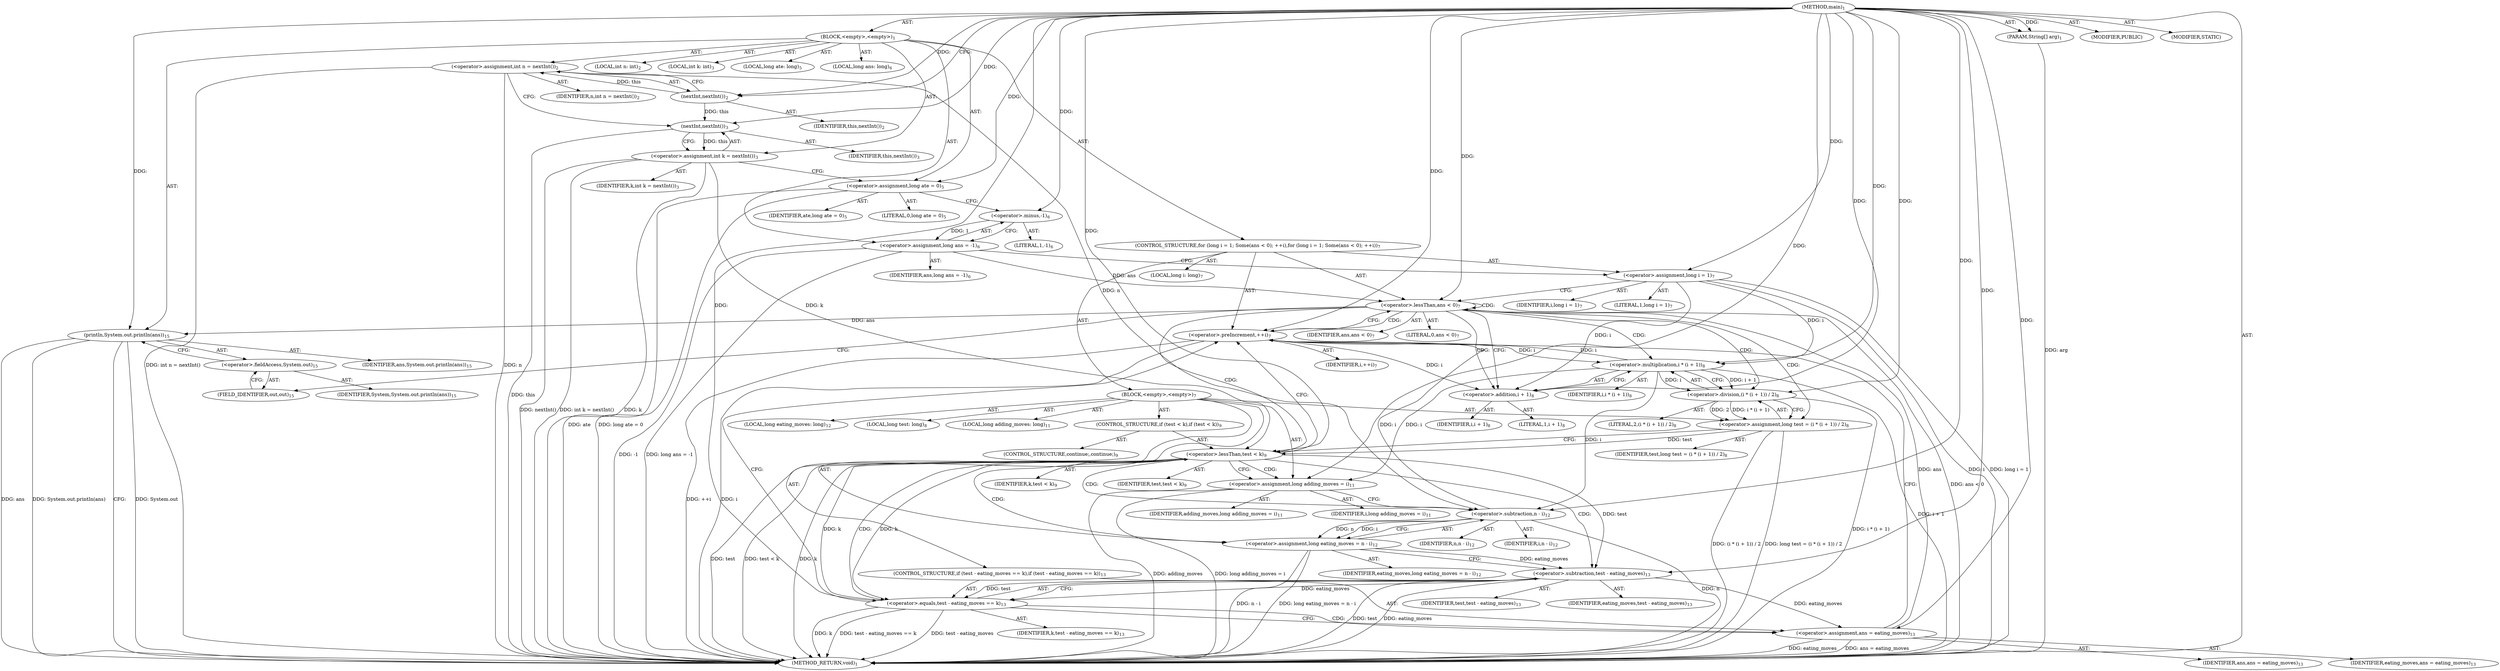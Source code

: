 digraph "main" {  
"17" [label = <(METHOD,main)<SUB>1</SUB>> ]
"18" [label = <(PARAM,String[] arg)<SUB>1</SUB>> ]
"19" [label = <(BLOCK,&lt;empty&gt;,&lt;empty&gt;)<SUB>1</SUB>> ]
"20" [label = <(LOCAL,int n: int)<SUB>2</SUB>> ]
"21" [label = <(&lt;operator&gt;.assignment,int n = nextInt())<SUB>2</SUB>> ]
"22" [label = <(IDENTIFIER,n,int n = nextInt())<SUB>2</SUB>> ]
"23" [label = <(nextInt,nextInt())<SUB>2</SUB>> ]
"24" [label = <(IDENTIFIER,this,nextInt())<SUB>2</SUB>> ]
"25" [label = <(LOCAL,int k: int)<SUB>3</SUB>> ]
"26" [label = <(&lt;operator&gt;.assignment,int k = nextInt())<SUB>3</SUB>> ]
"27" [label = <(IDENTIFIER,k,int k = nextInt())<SUB>3</SUB>> ]
"28" [label = <(nextInt,nextInt())<SUB>3</SUB>> ]
"29" [label = <(IDENTIFIER,this,nextInt())<SUB>3</SUB>> ]
"30" [label = <(LOCAL,long ate: long)<SUB>5</SUB>> ]
"31" [label = <(&lt;operator&gt;.assignment,long ate = 0)<SUB>5</SUB>> ]
"32" [label = <(IDENTIFIER,ate,long ate = 0)<SUB>5</SUB>> ]
"33" [label = <(LITERAL,0,long ate = 0)<SUB>5</SUB>> ]
"34" [label = <(LOCAL,long ans: long)<SUB>6</SUB>> ]
"35" [label = <(&lt;operator&gt;.assignment,long ans = -1)<SUB>6</SUB>> ]
"36" [label = <(IDENTIFIER,ans,long ans = -1)<SUB>6</SUB>> ]
"37" [label = <(&lt;operator&gt;.minus,-1)<SUB>6</SUB>> ]
"38" [label = <(LITERAL,1,-1)<SUB>6</SUB>> ]
"39" [label = <(CONTROL_STRUCTURE,for (long i = 1; Some(ans &lt; 0); ++i),for (long i = 1; Some(ans &lt; 0); ++i))<SUB>7</SUB>> ]
"40" [label = <(LOCAL,long i: long)<SUB>7</SUB>> ]
"41" [label = <(&lt;operator&gt;.assignment,long i = 1)<SUB>7</SUB>> ]
"42" [label = <(IDENTIFIER,i,long i = 1)<SUB>7</SUB>> ]
"43" [label = <(LITERAL,1,long i = 1)<SUB>7</SUB>> ]
"44" [label = <(&lt;operator&gt;.lessThan,ans &lt; 0)<SUB>7</SUB>> ]
"45" [label = <(IDENTIFIER,ans,ans &lt; 0)<SUB>7</SUB>> ]
"46" [label = <(LITERAL,0,ans &lt; 0)<SUB>7</SUB>> ]
"47" [label = <(&lt;operator&gt;.preIncrement,++i)<SUB>7</SUB>> ]
"48" [label = <(IDENTIFIER,i,++i)<SUB>7</SUB>> ]
"49" [label = <(BLOCK,&lt;empty&gt;,&lt;empty&gt;)<SUB>7</SUB>> ]
"50" [label = <(LOCAL,long test: long)<SUB>8</SUB>> ]
"51" [label = <(&lt;operator&gt;.assignment,long test = (i * (i + 1)) / 2)<SUB>8</SUB>> ]
"52" [label = <(IDENTIFIER,test,long test = (i * (i + 1)) / 2)<SUB>8</SUB>> ]
"53" [label = <(&lt;operator&gt;.division,(i * (i + 1)) / 2)<SUB>8</SUB>> ]
"54" [label = <(&lt;operator&gt;.multiplication,i * (i + 1))<SUB>8</SUB>> ]
"55" [label = <(IDENTIFIER,i,i * (i + 1))<SUB>8</SUB>> ]
"56" [label = <(&lt;operator&gt;.addition,i + 1)<SUB>8</SUB>> ]
"57" [label = <(IDENTIFIER,i,i + 1)<SUB>8</SUB>> ]
"58" [label = <(LITERAL,1,i + 1)<SUB>8</SUB>> ]
"59" [label = <(LITERAL,2,(i * (i + 1)) / 2)<SUB>8</SUB>> ]
"60" [label = <(CONTROL_STRUCTURE,if (test &lt; k),if (test &lt; k))<SUB>9</SUB>> ]
"61" [label = <(&lt;operator&gt;.lessThan,test &lt; k)<SUB>9</SUB>> ]
"62" [label = <(IDENTIFIER,test,test &lt; k)<SUB>9</SUB>> ]
"63" [label = <(IDENTIFIER,k,test &lt; k)<SUB>9</SUB>> ]
"64" [label = <(CONTROL_STRUCTURE,continue;,continue;)<SUB>9</SUB>> ]
"65" [label = <(LOCAL,long adding_moves: long)<SUB>11</SUB>> ]
"66" [label = <(&lt;operator&gt;.assignment,long adding_moves = i)<SUB>11</SUB>> ]
"67" [label = <(IDENTIFIER,adding_moves,long adding_moves = i)<SUB>11</SUB>> ]
"68" [label = <(IDENTIFIER,i,long adding_moves = i)<SUB>11</SUB>> ]
"69" [label = <(LOCAL,long eating_moves: long)<SUB>12</SUB>> ]
"70" [label = <(&lt;operator&gt;.assignment,long eating_moves = n - i)<SUB>12</SUB>> ]
"71" [label = <(IDENTIFIER,eating_moves,long eating_moves = n - i)<SUB>12</SUB>> ]
"72" [label = <(&lt;operator&gt;.subtraction,n - i)<SUB>12</SUB>> ]
"73" [label = <(IDENTIFIER,n,n - i)<SUB>12</SUB>> ]
"74" [label = <(IDENTIFIER,i,n - i)<SUB>12</SUB>> ]
"75" [label = <(CONTROL_STRUCTURE,if (test - eating_moves == k),if (test - eating_moves == k))<SUB>13</SUB>> ]
"76" [label = <(&lt;operator&gt;.equals,test - eating_moves == k)<SUB>13</SUB>> ]
"77" [label = <(&lt;operator&gt;.subtraction,test - eating_moves)<SUB>13</SUB>> ]
"78" [label = <(IDENTIFIER,test,test - eating_moves)<SUB>13</SUB>> ]
"79" [label = <(IDENTIFIER,eating_moves,test - eating_moves)<SUB>13</SUB>> ]
"80" [label = <(IDENTIFIER,k,test - eating_moves == k)<SUB>13</SUB>> ]
"81" [label = <(&lt;operator&gt;.assignment,ans = eating_moves)<SUB>13</SUB>> ]
"82" [label = <(IDENTIFIER,ans,ans = eating_moves)<SUB>13</SUB>> ]
"83" [label = <(IDENTIFIER,eating_moves,ans = eating_moves)<SUB>13</SUB>> ]
"84" [label = <(println,System.out.println(ans))<SUB>15</SUB>> ]
"85" [label = <(&lt;operator&gt;.fieldAccess,System.out)<SUB>15</SUB>> ]
"86" [label = <(IDENTIFIER,System,System.out.println(ans))<SUB>15</SUB>> ]
"87" [label = <(FIELD_IDENTIFIER,out,out)<SUB>15</SUB>> ]
"88" [label = <(IDENTIFIER,ans,System.out.println(ans))<SUB>15</SUB>> ]
"89" [label = <(MODIFIER,PUBLIC)> ]
"90" [label = <(MODIFIER,STATIC)> ]
"91" [label = <(METHOD_RETURN,void)<SUB>1</SUB>> ]
  "17" -> "18"  [ label = "AST: "] 
  "17" -> "19"  [ label = "AST: "] 
  "17" -> "89"  [ label = "AST: "] 
  "17" -> "90"  [ label = "AST: "] 
  "17" -> "91"  [ label = "AST: "] 
  "19" -> "20"  [ label = "AST: "] 
  "19" -> "21"  [ label = "AST: "] 
  "19" -> "25"  [ label = "AST: "] 
  "19" -> "26"  [ label = "AST: "] 
  "19" -> "30"  [ label = "AST: "] 
  "19" -> "31"  [ label = "AST: "] 
  "19" -> "34"  [ label = "AST: "] 
  "19" -> "35"  [ label = "AST: "] 
  "19" -> "39"  [ label = "AST: "] 
  "19" -> "84"  [ label = "AST: "] 
  "21" -> "22"  [ label = "AST: "] 
  "21" -> "23"  [ label = "AST: "] 
  "23" -> "24"  [ label = "AST: "] 
  "26" -> "27"  [ label = "AST: "] 
  "26" -> "28"  [ label = "AST: "] 
  "28" -> "29"  [ label = "AST: "] 
  "31" -> "32"  [ label = "AST: "] 
  "31" -> "33"  [ label = "AST: "] 
  "35" -> "36"  [ label = "AST: "] 
  "35" -> "37"  [ label = "AST: "] 
  "37" -> "38"  [ label = "AST: "] 
  "39" -> "40"  [ label = "AST: "] 
  "39" -> "41"  [ label = "AST: "] 
  "39" -> "44"  [ label = "AST: "] 
  "39" -> "47"  [ label = "AST: "] 
  "39" -> "49"  [ label = "AST: "] 
  "41" -> "42"  [ label = "AST: "] 
  "41" -> "43"  [ label = "AST: "] 
  "44" -> "45"  [ label = "AST: "] 
  "44" -> "46"  [ label = "AST: "] 
  "47" -> "48"  [ label = "AST: "] 
  "49" -> "50"  [ label = "AST: "] 
  "49" -> "51"  [ label = "AST: "] 
  "49" -> "60"  [ label = "AST: "] 
  "49" -> "65"  [ label = "AST: "] 
  "49" -> "66"  [ label = "AST: "] 
  "49" -> "69"  [ label = "AST: "] 
  "49" -> "70"  [ label = "AST: "] 
  "49" -> "75"  [ label = "AST: "] 
  "51" -> "52"  [ label = "AST: "] 
  "51" -> "53"  [ label = "AST: "] 
  "53" -> "54"  [ label = "AST: "] 
  "53" -> "59"  [ label = "AST: "] 
  "54" -> "55"  [ label = "AST: "] 
  "54" -> "56"  [ label = "AST: "] 
  "56" -> "57"  [ label = "AST: "] 
  "56" -> "58"  [ label = "AST: "] 
  "60" -> "61"  [ label = "AST: "] 
  "60" -> "64"  [ label = "AST: "] 
  "61" -> "62"  [ label = "AST: "] 
  "61" -> "63"  [ label = "AST: "] 
  "66" -> "67"  [ label = "AST: "] 
  "66" -> "68"  [ label = "AST: "] 
  "70" -> "71"  [ label = "AST: "] 
  "70" -> "72"  [ label = "AST: "] 
  "72" -> "73"  [ label = "AST: "] 
  "72" -> "74"  [ label = "AST: "] 
  "75" -> "76"  [ label = "AST: "] 
  "75" -> "81"  [ label = "AST: "] 
  "76" -> "77"  [ label = "AST: "] 
  "76" -> "80"  [ label = "AST: "] 
  "77" -> "78"  [ label = "AST: "] 
  "77" -> "79"  [ label = "AST: "] 
  "81" -> "82"  [ label = "AST: "] 
  "81" -> "83"  [ label = "AST: "] 
  "84" -> "85"  [ label = "AST: "] 
  "84" -> "88"  [ label = "AST: "] 
  "85" -> "86"  [ label = "AST: "] 
  "85" -> "87"  [ label = "AST: "] 
  "21" -> "28"  [ label = "CFG: "] 
  "26" -> "31"  [ label = "CFG: "] 
  "31" -> "37"  [ label = "CFG: "] 
  "35" -> "41"  [ label = "CFG: "] 
  "84" -> "91"  [ label = "CFG: "] 
  "23" -> "21"  [ label = "CFG: "] 
  "28" -> "26"  [ label = "CFG: "] 
  "37" -> "35"  [ label = "CFG: "] 
  "41" -> "44"  [ label = "CFG: "] 
  "44" -> "56"  [ label = "CFG: "] 
  "44" -> "87"  [ label = "CFG: "] 
  "47" -> "44"  [ label = "CFG: "] 
  "85" -> "84"  [ label = "CFG: "] 
  "51" -> "61"  [ label = "CFG: "] 
  "66" -> "72"  [ label = "CFG: "] 
  "70" -> "77"  [ label = "CFG: "] 
  "87" -> "85"  [ label = "CFG: "] 
  "53" -> "51"  [ label = "CFG: "] 
  "61" -> "47"  [ label = "CFG: "] 
  "61" -> "66"  [ label = "CFG: "] 
  "72" -> "70"  [ label = "CFG: "] 
  "76" -> "81"  [ label = "CFG: "] 
  "76" -> "47"  [ label = "CFG: "] 
  "81" -> "47"  [ label = "CFG: "] 
  "54" -> "53"  [ label = "CFG: "] 
  "77" -> "76"  [ label = "CFG: "] 
  "56" -> "54"  [ label = "CFG: "] 
  "17" -> "23"  [ label = "CFG: "] 
  "18" -> "91"  [ label = "DDG: arg"] 
  "21" -> "91"  [ label = "DDG: n"] 
  "21" -> "91"  [ label = "DDG: int n = nextInt()"] 
  "26" -> "91"  [ label = "DDG: k"] 
  "28" -> "91"  [ label = "DDG: this"] 
  "26" -> "91"  [ label = "DDG: nextInt()"] 
  "26" -> "91"  [ label = "DDG: int k = nextInt()"] 
  "31" -> "91"  [ label = "DDG: ate"] 
  "31" -> "91"  [ label = "DDG: long ate = 0"] 
  "35" -> "91"  [ label = "DDG: -1"] 
  "35" -> "91"  [ label = "DDG: long ans = -1"] 
  "41" -> "91"  [ label = "DDG: i"] 
  "41" -> "91"  [ label = "DDG: long i = 1"] 
  "44" -> "91"  [ label = "DDG: ans &lt; 0"] 
  "84" -> "91"  [ label = "DDG: System.out"] 
  "84" -> "91"  [ label = "DDG: ans"] 
  "84" -> "91"  [ label = "DDG: System.out.println(ans)"] 
  "54" -> "91"  [ label = "DDG: i + 1"] 
  "53" -> "91"  [ label = "DDG: i * (i + 1)"] 
  "51" -> "91"  [ label = "DDG: (i * (i + 1)) / 2"] 
  "51" -> "91"  [ label = "DDG: long test = (i * (i + 1)) / 2"] 
  "61" -> "91"  [ label = "DDG: test"] 
  "61" -> "91"  [ label = "DDG: k"] 
  "61" -> "91"  [ label = "DDG: test &lt; k"] 
  "66" -> "91"  [ label = "DDG: adding_moves"] 
  "66" -> "91"  [ label = "DDG: long adding_moves = i"] 
  "72" -> "91"  [ label = "DDG: n"] 
  "70" -> "91"  [ label = "DDG: n - i"] 
  "70" -> "91"  [ label = "DDG: long eating_moves = n - i"] 
  "77" -> "91"  [ label = "DDG: test"] 
  "77" -> "91"  [ label = "DDG: eating_moves"] 
  "76" -> "91"  [ label = "DDG: test - eating_moves"] 
  "76" -> "91"  [ label = "DDG: k"] 
  "76" -> "91"  [ label = "DDG: test - eating_moves == k"] 
  "81" -> "91"  [ label = "DDG: eating_moves"] 
  "81" -> "91"  [ label = "DDG: ans = eating_moves"] 
  "47" -> "91"  [ label = "DDG: i"] 
  "47" -> "91"  [ label = "DDG: ++i"] 
  "17" -> "18"  [ label = "DDG: "] 
  "23" -> "21"  [ label = "DDG: this"] 
  "28" -> "26"  [ label = "DDG: this"] 
  "17" -> "31"  [ label = "DDG: "] 
  "37" -> "35"  [ label = "DDG: 1"] 
  "17" -> "41"  [ label = "DDG: "] 
  "44" -> "84"  [ label = "DDG: ans"] 
  "17" -> "84"  [ label = "DDG: "] 
  "17" -> "23"  [ label = "DDG: "] 
  "23" -> "28"  [ label = "DDG: this"] 
  "17" -> "28"  [ label = "DDG: "] 
  "17" -> "37"  [ label = "DDG: "] 
  "35" -> "44"  [ label = "DDG: ans"] 
  "81" -> "44"  [ label = "DDG: ans"] 
  "17" -> "44"  [ label = "DDG: "] 
  "54" -> "47"  [ label = "DDG: i"] 
  "72" -> "47"  [ label = "DDG: i"] 
  "17" -> "47"  [ label = "DDG: "] 
  "53" -> "51"  [ label = "DDG: i * (i + 1)"] 
  "53" -> "51"  [ label = "DDG: 2"] 
  "54" -> "66"  [ label = "DDG: i"] 
  "17" -> "66"  [ label = "DDG: "] 
  "72" -> "70"  [ label = "DDG: n"] 
  "72" -> "70"  [ label = "DDG: i"] 
  "77" -> "81"  [ label = "DDG: eating_moves"] 
  "17" -> "81"  [ label = "DDG: "] 
  "54" -> "53"  [ label = "DDG: i"] 
  "54" -> "53"  [ label = "DDG: i + 1"] 
  "17" -> "53"  [ label = "DDG: "] 
  "51" -> "61"  [ label = "DDG: test"] 
  "17" -> "61"  [ label = "DDG: "] 
  "26" -> "61"  [ label = "DDG: k"] 
  "76" -> "61"  [ label = "DDG: k"] 
  "21" -> "72"  [ label = "DDG: n"] 
  "17" -> "72"  [ label = "DDG: "] 
  "54" -> "72"  [ label = "DDG: i"] 
  "77" -> "76"  [ label = "DDG: test"] 
  "77" -> "76"  [ label = "DDG: eating_moves"] 
  "61" -> "76"  [ label = "DDG: k"] 
  "17" -> "76"  [ label = "DDG: "] 
  "17" -> "54"  [ label = "DDG: "] 
  "41" -> "54"  [ label = "DDG: i"] 
  "47" -> "54"  [ label = "DDG: i"] 
  "61" -> "77"  [ label = "DDG: test"] 
  "17" -> "77"  [ label = "DDG: "] 
  "70" -> "77"  [ label = "DDG: eating_moves"] 
  "41" -> "56"  [ label = "DDG: i"] 
  "47" -> "56"  [ label = "DDG: i"] 
  "17" -> "56"  [ label = "DDG: "] 
  "44" -> "47"  [ label = "CDG: "] 
  "44" -> "61"  [ label = "CDG: "] 
  "44" -> "51"  [ label = "CDG: "] 
  "44" -> "53"  [ label = "CDG: "] 
  "44" -> "56"  [ label = "CDG: "] 
  "44" -> "44"  [ label = "CDG: "] 
  "44" -> "54"  [ label = "CDG: "] 
  "61" -> "77"  [ label = "CDG: "] 
  "61" -> "66"  [ label = "CDG: "] 
  "61" -> "72"  [ label = "CDG: "] 
  "61" -> "70"  [ label = "CDG: "] 
  "61" -> "76"  [ label = "CDG: "] 
  "76" -> "81"  [ label = "CDG: "] 
}

